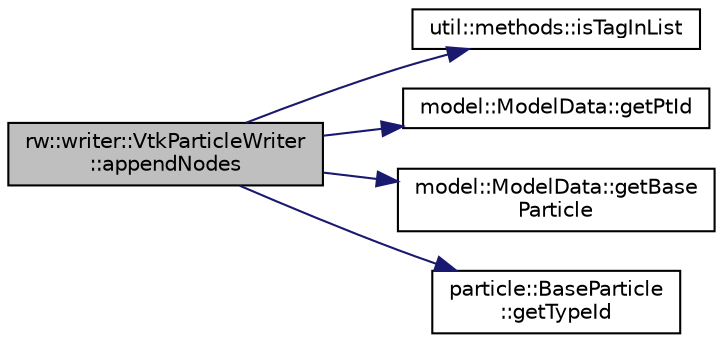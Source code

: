 digraph "rw::writer::VtkParticleWriter::appendNodes"
{
  edge [fontname="Helvetica",fontsize="10",labelfontname="Helvetica",labelfontsize="10"];
  node [fontname="Helvetica",fontsize="10",shape=record];
  rankdir="LR";
  Node11 [label="rw::writer::VtkParticleWriter\l::appendNodes",height=0.2,width=0.4,color="black", fillcolor="grey75", style="filled", fontcolor="black"];
  Node11 -> Node12 [color="midnightblue",fontsize="10",style="solid",fontname="Helvetica"];
  Node12 [label="util::methods::isTagInList",height=0.2,width=0.4,color="black", fillcolor="white", style="filled",URL="$namespaceutil_1_1methods.html#ab21bec324f7d53e91378acc142303fb3",tooltip="Returns true if tag is found in the list of tags. "];
  Node11 -> Node13 [color="midnightblue",fontsize="10",style="solid",fontname="Helvetica"];
  Node13 [label="model::ModelData::getPtId",height=0.2,width=0.4,color="black", fillcolor="white", style="filled",URL="$classmodel_1_1ModelData.html#a5d4371ed532e829b82c926852505760e",tooltip="Get particle id given the location in particle list. "];
  Node11 -> Node14 [color="midnightblue",fontsize="10",style="solid",fontname="Helvetica"];
  Node14 [label="model::ModelData::getBase\lParticle",height=0.2,width=0.4,color="black", fillcolor="white", style="filled",URL="$classmodel_1_1ModelData.html#a4a055297b6e83e461e941c495e665e4c",tooltip="Get pointer to base particle. "];
  Node11 -> Node15 [color="midnightblue",fontsize="10",style="solid",fontname="Helvetica"];
  Node15 [label="particle::BaseParticle\l::getTypeId",height=0.2,width=0.4,color="black", fillcolor="white", style="filled",URL="$classparticle_1_1BaseParticle.html#aa369eb38bfda094cdb3243a97b8075bc",tooltip="Get id among the group of object in the same type as this. "];
}
